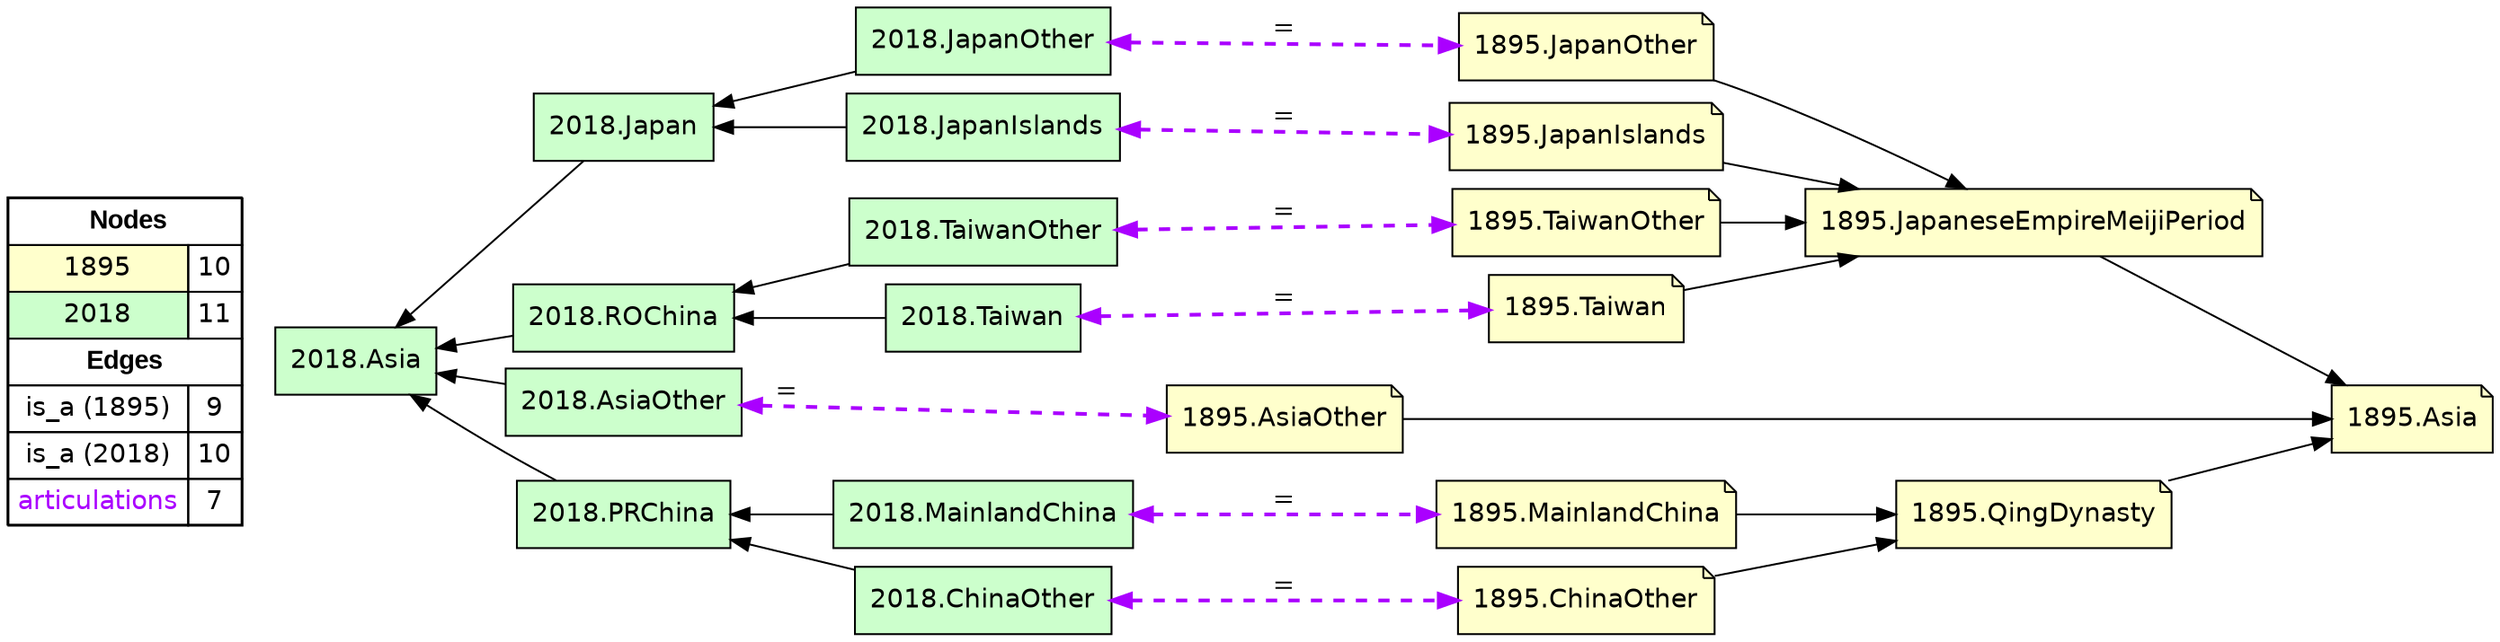 digraph{
rankdir=LR
node[shape=circle style=filled fillcolor="#FFFFFF"] 
node[shape=note style=filled fillcolor="#FFFFCC" fontname="helvetica"] 
"1895.AsiaOther"
"1895.Taiwan"
"1895.ChinaOther"
"1895.Asia"
"1895.TaiwanOther"
"1895.JapanOther"
"1895.QingDynasty"
"1895.JapaneseEmpireMeijiPeriod"
"1895.MainlandChina"
"1895.JapanIslands"
node[shape=circle style=filled fillcolor="#FFFFFF"] 
node[shape=box style=filled fillcolor="#CCFFCC" fontname="helvetica"] 
"2018.Japan"
"2018.ROChina"
"2018.Asia"
"2018.TaiwanOther"
"2018.Taiwan"
"2018.JapanOther"
"2018.AsiaOther"
"2018.PRChina"
"2018.MainlandChina"
"2018.JapanIslands"
"2018.ChinaOther"
edge[style=solid color="#000000" constraint=true penwidth=1 dir=forward]
edge[style=solid color="#000000" constraint=true penwidth=1 dir=forward]
"1895.JapanOther" -> "1895.JapaneseEmpireMeijiPeriod"
"1895.Taiwan" -> "1895.JapaneseEmpireMeijiPeriod"
"1895.JapanIslands" -> "1895.JapaneseEmpireMeijiPeriod"
"1895.AsiaOther" -> "1895.Asia"
"1895.JapaneseEmpireMeijiPeriod" -> "1895.Asia"
"1895.ChinaOther" -> "1895.QingDynasty"
"1895.MainlandChina" -> "1895.QingDynasty"
"1895.QingDynasty" -> "1895.Asia"
"1895.TaiwanOther" -> "1895.JapaneseEmpireMeijiPeriod"
edge[style=solid color="#000000" constraint=true penwidth=1 dir=forward]
edge[style=solid color="#000000" constraint=true penwidth=1 dir=forward]
"2018.ROChina" -> "2018.Taiwan" [dir=back]
"2018.Asia" -> "2018.PRChina" [dir=back]
"2018.Japan" -> "2018.JapanOther" [dir=back]
"2018.PRChina" -> "2018.ChinaOther" [dir=back]
"2018.Asia" -> "2018.AsiaOther" [dir=back]
"2018.PRChina" -> "2018.MainlandChina" [dir=back]
"2018.Asia" -> "2018.ROChina" [dir=back]
"2018.ROChina" -> "2018.TaiwanOther" [dir=back]
"2018.Asia" -> "2018.Japan" [dir=back]
"2018.Japan" -> "2018.JapanIslands" [dir=back]
edge[style=solid color="#000000" constraint=true penwidth=1 dir=forward]
edge[style=dashed color="#AA00FF" constraint=true penwidth=2 dir=both]
"2018.JapanIslands" -> "1895.JapanIslands" [label="="]
"2018.JapanOther" -> "1895.JapanOther" [label="="]
"2018.TaiwanOther" -> "1895.TaiwanOther" [label="="]
"2018.MainlandChina" -> "1895.MainlandChina" [label="="]
"2018.ChinaOther" -> "1895.ChinaOther" [label="="]
"2018.AsiaOther" -> "1895.AsiaOther" [label="="]
"2018.Taiwan" -> "1895.Taiwan" [label="="]
node[shape=box] 
{rank=source Legend [fillcolor= white margin=0 label=< 
 <TABLE BORDER="0" CELLBORDER="1" CELLSPACING="0" CELLPADDING="4"> 
<TR> <TD COLSPAN="2"><font face="Arial Black"> Nodes</font></TD> </TR> 
<TR> 
 <TD bgcolor="#FFFFCC" fontname="helvetica">1895</TD> 
 <TD>10</TD> 
 </TR> 
<TR> 
 <TD bgcolor="#CCFFCC" fontname="helvetica">2018</TD> 
 <TD>11</TD> 
 </TR> 
<TR> <TD COLSPAN="2"><font face = "Arial Black"> Edges </font></TD> </TR> 
<TR> 
 <TD><font color ="#000000">is_a (1895)</font></TD><TD>9</TD>
</TR>
<TR> 
 <TD><font color ="#000000">is_a (2018)</font></TD><TD>10</TD>
</TR>
<TR> 
 <TD><font color ="#AA00FF">articulations</font></TD><TD>7</TD>
</TR>
</TABLE> 
 >] } 
}
